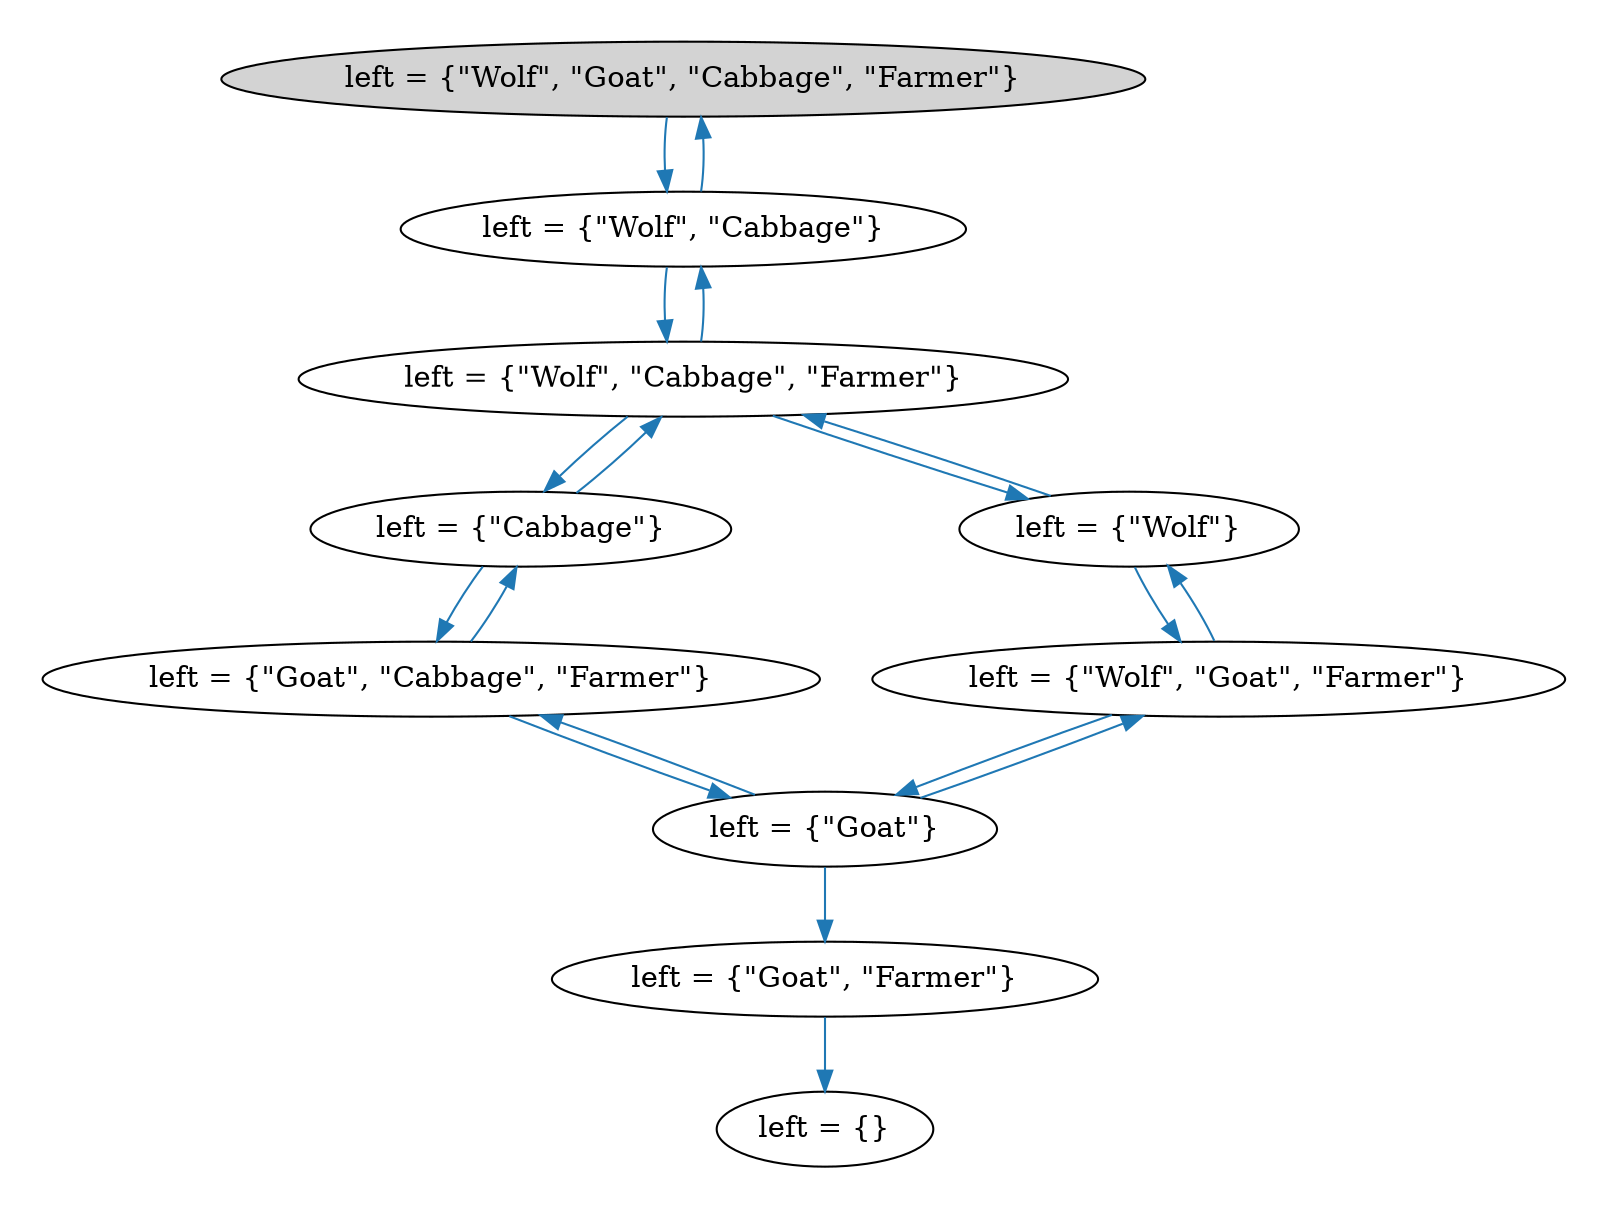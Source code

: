 strict digraph DiskGraph {
edge [colorscheme="paired12"]
nodesep=0.35;
subgraph cluster_graph {
color="white";
-5304384755919139916 [label="left = {\"Wolf\", \"Goat\", \"Cabbage\", \"Farmer\"}",style = filled]
-5304384755919139916 -> -5800592642672981591 [label="",color="2",fontcolor="2"];
-5800592642672981591 [label="left = {\"Wolf\", \"Cabbage\"}"];
-5800592642672981591 -> -5304384755919139916 [label="",color="2",fontcolor="2"];
-5800592642672981591 -> 4092344279854494542 [label="",color="2",fontcolor="2"];
4092344279854494542 [label="left = {\"Wolf\", \"Cabbage\", \"Farmer\"}"];
4092344279854494542 -> 4241001117086705301 [label="",color="2",fontcolor="2"];
4241001117086705301 [label="left = {\"Cabbage\"}"];
4092344279854494542 -> 3406408414758531241 [label="",color="2",fontcolor="2"];
3406408414758531241 [label="left = {\"Wolf\"}"];
4241001117086705301 -> 4092344279854494542 [label="",color="2",fontcolor="2"];
4092344279854494542 -> -5800592642672981591 [label="",color="2",fontcolor="2"];
4241001117086705301 -> 873744982782443377 [label="",color="2",fontcolor="2"];
873744982782443377 [label="left = {\"Goat\", \"Cabbage\", \"Farmer\"}"];
3406408414758531241 -> -6642152581827388980 [label="",color="2",fontcolor="2"];
-6642152581827388980 [label="left = {\"Wolf\", \"Goat\", \"Farmer\"}"];
873744982782443377 -> 4241001117086705301 [label="",color="2",fontcolor="2"];
-6642152581827388980 -> -1610804752009787408 [label="",color="2",fontcolor="2"];
-1610804752009787408 [label="left = {\"Goat\"}"];
3406408414758531241 -> 4092344279854494542 [label="",color="2",fontcolor="2"];
873744982782443377 -> -1610804752009787408 [label="",color="2",fontcolor="2"];
-6642152581827388980 -> 3406408414758531241 [label="",color="2",fontcolor="2"];
-1610804752009787408 -> -6642152581827388980 [label="",color="2",fontcolor="2"];
-1610804752009787408 -> 873744982782443377 [label="",color="2",fontcolor="2"];
-1610804752009787408 -> 8133561086995946957 [label="",color="2",fontcolor="2"];
8133561086995946957 [label="left = {\"Goat\", \"Farmer\"}"];
8133561086995946957 -> -8982988071212446932 [label="",color="2",fontcolor="2"];
-8982988071212446932 [label="left = {}"];
{rank = same; -5304384755919139916;}
{rank = same; -5800592642672981591;}
{rank = same; 4092344279854494542;}
{rank = same; 4241001117086705301;3406408414758531241;}
{rank = same; 873744982782443377;-6642152581827388980;}
{rank = same; -1610804752009787408;}
{rank = same; 8133561086995946957;}
}
}